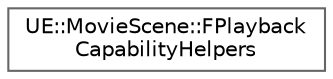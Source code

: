 digraph "Graphical Class Hierarchy"
{
 // INTERACTIVE_SVG=YES
 // LATEX_PDF_SIZE
  bgcolor="transparent";
  edge [fontname=Helvetica,fontsize=10,labelfontname=Helvetica,labelfontsize=10];
  node [fontname=Helvetica,fontsize=10,shape=box,height=0.2,width=0.4];
  rankdir="LR";
  Node0 [id="Node000000",label="UE::MovieScene::FPlayback\lCapabilityHelpers",height=0.2,width=0.4,color="grey40", fillcolor="white", style="filled",URL="$dc/dca/structUE_1_1MovieScene_1_1FPlaybackCapabilityHelpers.html",tooltip=" "];
}

